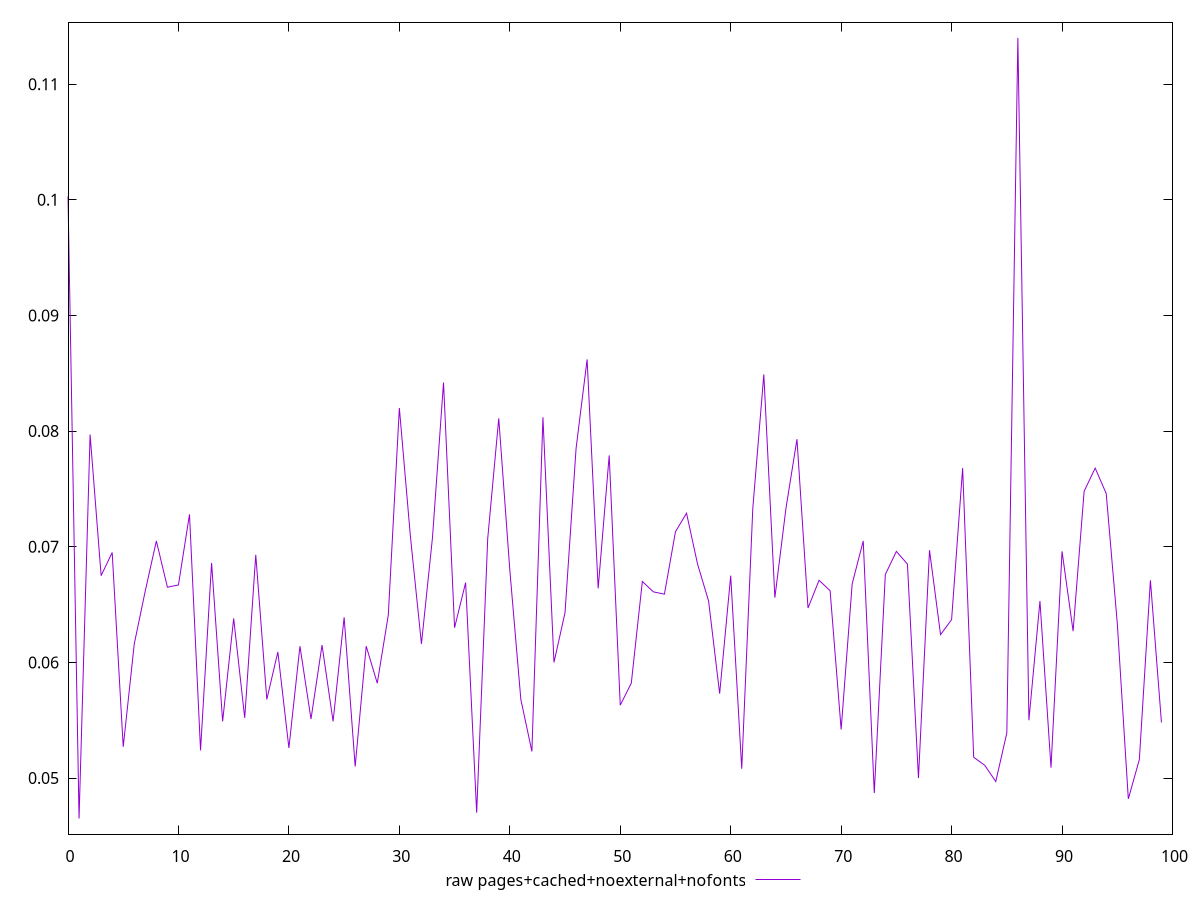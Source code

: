 $_rawPagesCachedNoexternalNofonts <<EOF
0.10029999999999999
0.0465
0.0797
0.0675
0.06949999999999999
0.0527
0.0616
0.0662
0.0705
0.0665
0.06670000000000001
0.0728
0.052399999999999995
0.06860000000000001
0.054900000000000004
0.0638
0.05520000000000001
0.06929999999999999
0.0568
0.060899999999999996
0.0526
0.061399999999999996
0.0551
0.06149999999999999
0.054900000000000004
0.0639
0.051000000000000004
0.061399999999999996
0.05819999999999999
0.0641
0.08199999999999999
0.07089999999999999
0.0616
0.07079999999999999
0.0842
0.063
0.0669
0.04699999999999999
0.0707
0.0811
0.068
0.056799999999999996
0.0523
0.0812
0.05999999999999999
0.0643
0.0785
0.0862
0.0664
0.0779
0.05629999999999999
0.05819999999999999
0.067
0.0661
0.0659
0.0713
0.07289999999999999
0.0685
0.0653
0.05729999999999999
0.0675
0.0508
0.07329999999999999
0.08489999999999999
0.0656
0.07329999999999999
0.07930000000000001
0.0647
0.0671
0.0662
0.0542
0.0668
0.0705
0.0487
0.06760000000000001
0.0696
0.0685
0.049999999999999996
0.06969999999999998
0.0624
0.0637
0.0768
0.0518
0.051100000000000007
0.049699999999999994
0.0539
0.11399999999999998
0.055
0.0653
0.050899999999999994
0.0696
0.06269999999999999
0.07479999999999999
0.0768
0.0746
0.0634
0.04819999999999999
0.0516
0.0671
0.0548
EOF
set key outside below
set terminal pngcairo
set output "report_00006_2020-11-02T20-21-41.718Z/network-rtt/pages+cached+noexternal+nofonts//raw.png"
set yrange [0.04515:0.11534999999999998]
plot $_rawPagesCachedNoexternalNofonts title "raw pages+cached+noexternal+nofonts" with line ,